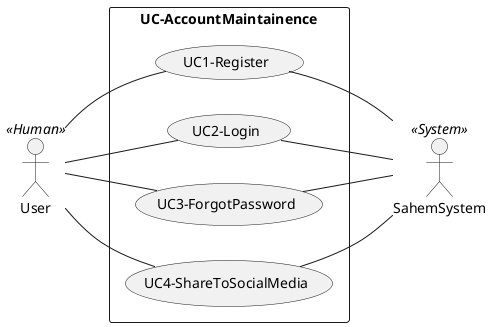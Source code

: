 @startuml user
left to right direction
skinparam packageStyle rectangle
actor User as A1 << Human >>
actor SahemSystem as A6 << System >>

rectangle UC-AccountMaintainence {
    usecase (UC1-Register) as UC1
    usecase (UC2-Login) as UC2
    usecase (UC3-ForgotPassword) as UC3
    usecase (UC4-ShareToSocialMedia) as UC4
    A1 -- (UC1)
    A1 -- (UC2)
    A1 -- (UC3)
    A1 -- (UC4)
    (UC1) -- A6
    (UC2) -- A6
    (UC3) -- A6
    (UC4) -- A6    
    
}
@enduml
